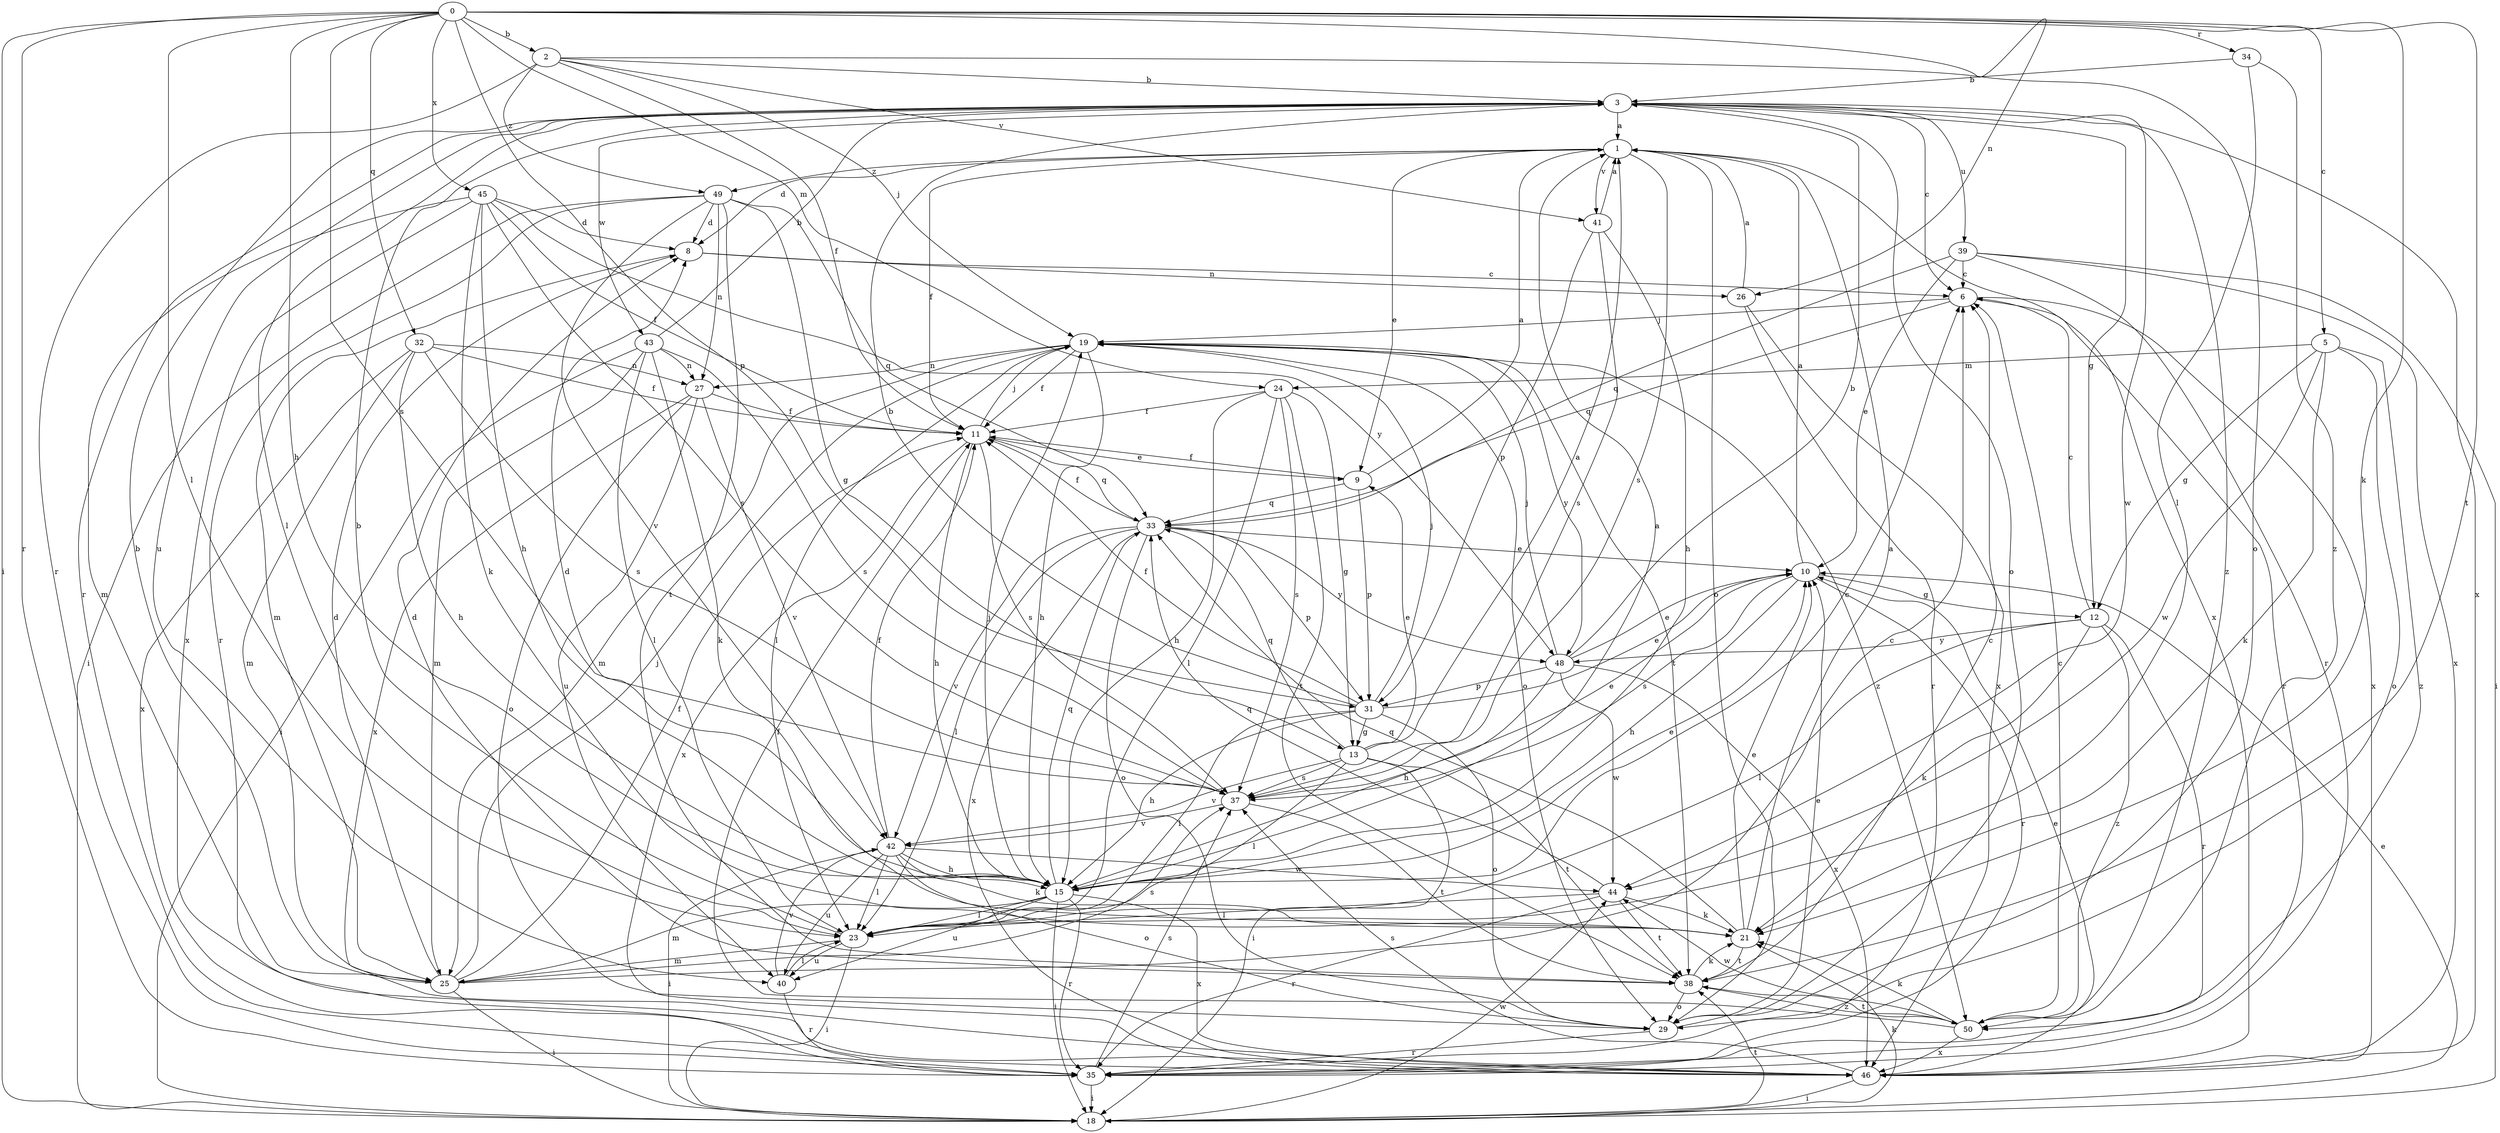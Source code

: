 strict digraph  {
0;
1;
2;
3;
5;
6;
8;
9;
10;
11;
12;
13;
15;
18;
19;
21;
23;
24;
25;
26;
27;
29;
31;
32;
33;
34;
35;
37;
38;
39;
40;
41;
42;
43;
44;
45;
46;
48;
49;
50;
0 -> 2  [label=b];
0 -> 5  [label=c];
0 -> 15  [label=h];
0 -> 18  [label=i];
0 -> 21  [label=k];
0 -> 23  [label=l];
0 -> 24  [label=m];
0 -> 26  [label=n];
0 -> 31  [label=p];
0 -> 32  [label=q];
0 -> 34  [label=r];
0 -> 35  [label=r];
0 -> 37  [label=s];
0 -> 38  [label=t];
0 -> 45  [label=x];
1 -> 8  [label=d];
1 -> 9  [label=e];
1 -> 11  [label=f];
1 -> 29  [label=o];
1 -> 37  [label=s];
1 -> 41  [label=v];
1 -> 46  [label=x];
1 -> 49  [label=z];
2 -> 3  [label=b];
2 -> 11  [label=f];
2 -> 19  [label=j];
2 -> 29  [label=o];
2 -> 35  [label=r];
2 -> 41  [label=v];
2 -> 49  [label=z];
3 -> 1  [label=a];
3 -> 6  [label=c];
3 -> 12  [label=g];
3 -> 23  [label=l];
3 -> 29  [label=o];
3 -> 35  [label=r];
3 -> 39  [label=u];
3 -> 40  [label=u];
3 -> 43  [label=w];
3 -> 44  [label=w];
3 -> 46  [label=x];
3 -> 50  [label=z];
5 -> 12  [label=g];
5 -> 21  [label=k];
5 -> 24  [label=m];
5 -> 29  [label=o];
5 -> 44  [label=w];
5 -> 50  [label=z];
6 -> 19  [label=j];
6 -> 33  [label=q];
6 -> 35  [label=r];
6 -> 46  [label=x];
8 -> 6  [label=c];
8 -> 25  [label=m];
8 -> 26  [label=n];
9 -> 1  [label=a];
9 -> 11  [label=f];
9 -> 31  [label=p];
9 -> 33  [label=q];
10 -> 1  [label=a];
10 -> 12  [label=g];
10 -> 15  [label=h];
10 -> 35  [label=r];
10 -> 37  [label=s];
11 -> 9  [label=e];
11 -> 15  [label=h];
11 -> 19  [label=j];
11 -> 33  [label=q];
11 -> 37  [label=s];
11 -> 46  [label=x];
12 -> 6  [label=c];
12 -> 21  [label=k];
12 -> 23  [label=l];
12 -> 35  [label=r];
12 -> 48  [label=y];
12 -> 50  [label=z];
13 -> 1  [label=a];
13 -> 9  [label=e];
13 -> 18  [label=i];
13 -> 23  [label=l];
13 -> 33  [label=q];
13 -> 37  [label=s];
13 -> 38  [label=t];
13 -> 42  [label=v];
15 -> 1  [label=a];
15 -> 6  [label=c];
15 -> 8  [label=d];
15 -> 10  [label=e];
15 -> 18  [label=i];
15 -> 19  [label=j];
15 -> 23  [label=l];
15 -> 25  [label=m];
15 -> 33  [label=q];
15 -> 35  [label=r];
15 -> 40  [label=u];
15 -> 46  [label=x];
18 -> 10  [label=e];
18 -> 21  [label=k];
18 -> 38  [label=t];
18 -> 44  [label=w];
19 -> 11  [label=f];
19 -> 15  [label=h];
19 -> 23  [label=l];
19 -> 25  [label=m];
19 -> 27  [label=n];
19 -> 29  [label=o];
19 -> 38  [label=t];
19 -> 48  [label=y];
19 -> 50  [label=z];
21 -> 1  [label=a];
21 -> 10  [label=e];
21 -> 33  [label=q];
21 -> 38  [label=t];
23 -> 3  [label=b];
23 -> 18  [label=i];
23 -> 25  [label=m];
23 -> 40  [label=u];
24 -> 11  [label=f];
24 -> 13  [label=g];
24 -> 15  [label=h];
24 -> 23  [label=l];
24 -> 37  [label=s];
24 -> 38  [label=t];
25 -> 3  [label=b];
25 -> 6  [label=c];
25 -> 8  [label=d];
25 -> 11  [label=f];
25 -> 18  [label=i];
25 -> 19  [label=j];
25 -> 37  [label=s];
26 -> 1  [label=a];
26 -> 35  [label=r];
26 -> 46  [label=x];
27 -> 11  [label=f];
27 -> 29  [label=o];
27 -> 40  [label=u];
27 -> 42  [label=v];
27 -> 46  [label=x];
29 -> 10  [label=e];
29 -> 35  [label=r];
31 -> 3  [label=b];
31 -> 10  [label=e];
31 -> 11  [label=f];
31 -> 13  [label=g];
31 -> 15  [label=h];
31 -> 19  [label=j];
31 -> 23  [label=l];
31 -> 29  [label=o];
32 -> 11  [label=f];
32 -> 15  [label=h];
32 -> 25  [label=m];
32 -> 27  [label=n];
32 -> 37  [label=s];
32 -> 46  [label=x];
33 -> 10  [label=e];
33 -> 11  [label=f];
33 -> 23  [label=l];
33 -> 29  [label=o];
33 -> 31  [label=p];
33 -> 42  [label=v];
33 -> 46  [label=x];
33 -> 48  [label=y];
34 -> 3  [label=b];
34 -> 23  [label=l];
34 -> 50  [label=z];
35 -> 18  [label=i];
35 -> 37  [label=s];
37 -> 10  [label=e];
37 -> 38  [label=t];
37 -> 42  [label=v];
38 -> 6  [label=c];
38 -> 8  [label=d];
38 -> 21  [label=k];
38 -> 29  [label=o];
38 -> 50  [label=z];
39 -> 6  [label=c];
39 -> 10  [label=e];
39 -> 18  [label=i];
39 -> 33  [label=q];
39 -> 35  [label=r];
39 -> 46  [label=x];
40 -> 23  [label=l];
40 -> 35  [label=r];
40 -> 42  [label=v];
41 -> 1  [label=a];
41 -> 15  [label=h];
41 -> 31  [label=p];
41 -> 37  [label=s];
42 -> 11  [label=f];
42 -> 15  [label=h];
42 -> 18  [label=i];
42 -> 21  [label=k];
42 -> 23  [label=l];
42 -> 29  [label=o];
42 -> 40  [label=u];
42 -> 44  [label=w];
43 -> 3  [label=b];
43 -> 18  [label=i];
43 -> 21  [label=k];
43 -> 23  [label=l];
43 -> 25  [label=m];
43 -> 27  [label=n];
43 -> 37  [label=s];
44 -> 21  [label=k];
44 -> 23  [label=l];
44 -> 33  [label=q];
44 -> 35  [label=r];
44 -> 38  [label=t];
45 -> 8  [label=d];
45 -> 11  [label=f];
45 -> 15  [label=h];
45 -> 21  [label=k];
45 -> 25  [label=m];
45 -> 37  [label=s];
45 -> 46  [label=x];
45 -> 48  [label=y];
46 -> 10  [label=e];
46 -> 18  [label=i];
46 -> 37  [label=s];
48 -> 3  [label=b];
48 -> 10  [label=e];
48 -> 15  [label=h];
48 -> 19  [label=j];
48 -> 31  [label=p];
48 -> 44  [label=w];
48 -> 46  [label=x];
49 -> 8  [label=d];
49 -> 13  [label=g];
49 -> 18  [label=i];
49 -> 27  [label=n];
49 -> 33  [label=q];
49 -> 35  [label=r];
49 -> 38  [label=t];
49 -> 42  [label=v];
50 -> 6  [label=c];
50 -> 11  [label=f];
50 -> 21  [label=k];
50 -> 38  [label=t];
50 -> 44  [label=w];
50 -> 46  [label=x];
}
